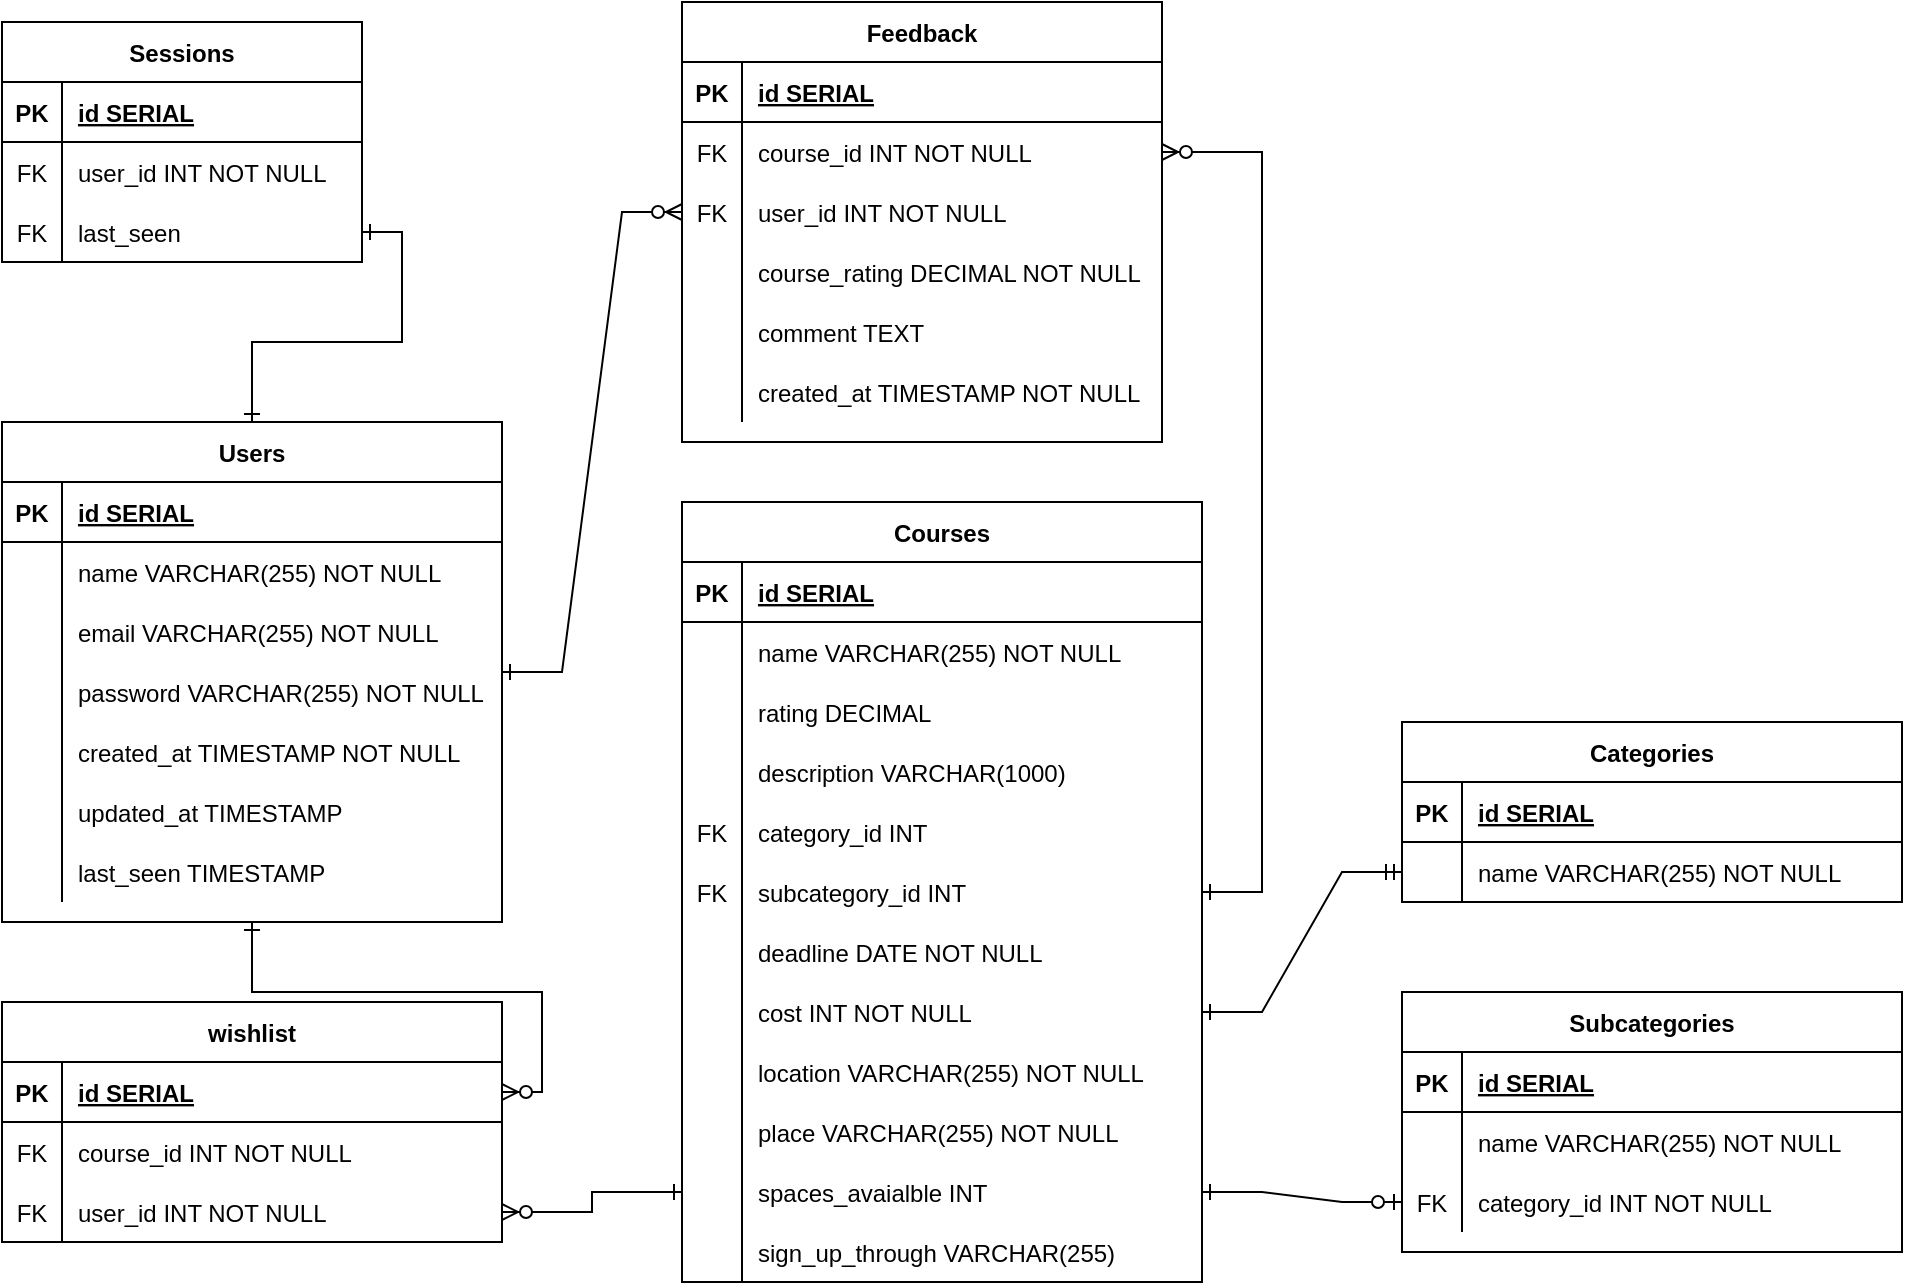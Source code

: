 <mxfile version="15.2.9" type="github">
  <diagram id="R2lEEEUBdFMjLlhIrx00" name="Bootcamp ER diagram">
    <mxGraphModel dx="782" dy="468" grid="1" gridSize="10" guides="1" tooltips="1" connect="1" arrows="1" fold="1" page="1" pageScale="1" pageWidth="1100" pageHeight="850" math="0" shadow="0" extFonts="Permanent Marker^https://fonts.googleapis.com/css?family=Permanent+Marker">
      <root>
        <mxCell id="0" />
        <mxCell id="1" parent="0" />
        <mxCell id="4tIWUgYauDunrvqYxCw6-23" value="" style="edgeStyle=orthogonalEdgeStyle;rounded=0;orthogonalLoop=1;jettySize=auto;html=1;startArrow=ERone;startFill=0;endArrow=ERone;endFill=0;" parent="1" source="zKZy8tbQpHZFbpRmuq_d-12" target="4tIWUgYauDunrvqYxCw6-2" edge="1">
          <mxGeometry relative="1" as="geometry" />
        </mxCell>
        <mxCell id="4tIWUgYauDunrvqYxCw6-24" value="" style="edgeStyle=orthogonalEdgeStyle;rounded=0;orthogonalLoop=1;jettySize=auto;html=1;startArrow=ERone;startFill=0;endArrow=ERzeroToMany;endFill=1;" parent="1" source="zKZy8tbQpHZFbpRmuq_d-12" target="zKZy8tbQpHZFbpRmuq_d-133" edge="1">
          <mxGeometry relative="1" as="geometry" />
        </mxCell>
        <mxCell id="4tIWUgYauDunrvqYxCw6-42" style="rounded=0;orthogonalLoop=1;jettySize=auto;html=1;startArrow=ERone;startFill=0;endArrow=ERzeroToMany;endFill=1;edgeStyle=entityRelationEdgeStyle;entryX=0;entryY=0.5;entryDx=0;entryDy=0;" parent="1" source="zKZy8tbQpHZFbpRmuq_d-12" target="4tIWUgYauDunrvqYxCw6-33" edge="1">
          <mxGeometry relative="1" as="geometry" />
        </mxCell>
        <mxCell id="zKZy8tbQpHZFbpRmuq_d-12" value="Users" style="shape=table;startSize=30;container=1;collapsible=1;childLayout=tableLayout;fixedRows=1;rowLines=0;fontStyle=1;align=center;resizeLast=1;" parent="1" vertex="1">
          <mxGeometry x="80" y="220" width="250" height="250" as="geometry" />
        </mxCell>
        <mxCell id="zKZy8tbQpHZFbpRmuq_d-13" value="" style="shape=partialRectangle;collapsible=0;dropTarget=0;pointerEvents=0;fillColor=none;points=[[0,0.5],[1,0.5]];portConstraint=eastwest;top=0;left=0;right=0;bottom=1;" parent="zKZy8tbQpHZFbpRmuq_d-12" vertex="1">
          <mxGeometry y="30" width="250" height="30" as="geometry" />
        </mxCell>
        <mxCell id="zKZy8tbQpHZFbpRmuq_d-14" value="PK" style="shape=partialRectangle;overflow=hidden;connectable=0;fillColor=none;top=0;left=0;bottom=0;right=0;fontStyle=1;" parent="zKZy8tbQpHZFbpRmuq_d-13" vertex="1">
          <mxGeometry width="30" height="30" as="geometry">
            <mxRectangle width="30" height="30" as="alternateBounds" />
          </mxGeometry>
        </mxCell>
        <mxCell id="zKZy8tbQpHZFbpRmuq_d-15" value="id SERIAL" style="shape=partialRectangle;overflow=hidden;connectable=0;fillColor=none;top=0;left=0;bottom=0;right=0;align=left;spacingLeft=6;fontStyle=5;" parent="zKZy8tbQpHZFbpRmuq_d-13" vertex="1">
          <mxGeometry x="30" width="220" height="30" as="geometry">
            <mxRectangle width="220" height="30" as="alternateBounds" />
          </mxGeometry>
        </mxCell>
        <mxCell id="zKZy8tbQpHZFbpRmuq_d-16" value="" style="shape=partialRectangle;collapsible=0;dropTarget=0;pointerEvents=0;fillColor=none;points=[[0,0.5],[1,0.5]];portConstraint=eastwest;top=0;left=0;right=0;bottom=0;" parent="zKZy8tbQpHZFbpRmuq_d-12" vertex="1">
          <mxGeometry y="60" width="250" height="30" as="geometry" />
        </mxCell>
        <mxCell id="zKZy8tbQpHZFbpRmuq_d-17" value="" style="shape=partialRectangle;overflow=hidden;connectable=0;fillColor=none;top=0;left=0;bottom=0;right=0;" parent="zKZy8tbQpHZFbpRmuq_d-16" vertex="1">
          <mxGeometry width="30" height="30" as="geometry">
            <mxRectangle width="30" height="30" as="alternateBounds" />
          </mxGeometry>
        </mxCell>
        <mxCell id="zKZy8tbQpHZFbpRmuq_d-18" value="name VARCHAR(255) NOT NULL" style="shape=partialRectangle;overflow=hidden;connectable=0;fillColor=none;top=0;left=0;bottom=0;right=0;align=left;spacingLeft=6;" parent="zKZy8tbQpHZFbpRmuq_d-16" vertex="1">
          <mxGeometry x="30" width="220" height="30" as="geometry">
            <mxRectangle width="220" height="30" as="alternateBounds" />
          </mxGeometry>
        </mxCell>
        <mxCell id="zKZy8tbQpHZFbpRmuq_d-19" style="shape=partialRectangle;collapsible=0;dropTarget=0;pointerEvents=0;fillColor=none;points=[[0,0.5],[1,0.5]];portConstraint=eastwest;top=0;left=0;right=0;bottom=0;" parent="zKZy8tbQpHZFbpRmuq_d-12" vertex="1">
          <mxGeometry y="90" width="250" height="30" as="geometry" />
        </mxCell>
        <mxCell id="zKZy8tbQpHZFbpRmuq_d-20" style="shape=partialRectangle;overflow=hidden;connectable=0;fillColor=none;top=0;left=0;bottom=0;right=0;" parent="zKZy8tbQpHZFbpRmuq_d-19" vertex="1">
          <mxGeometry width="30" height="30" as="geometry">
            <mxRectangle width="30" height="30" as="alternateBounds" />
          </mxGeometry>
        </mxCell>
        <mxCell id="zKZy8tbQpHZFbpRmuq_d-21" value="email VARCHAR(255) NOT NULL" style="shape=partialRectangle;overflow=hidden;connectable=0;fillColor=none;top=0;left=0;bottom=0;right=0;align=left;spacingLeft=6;" parent="zKZy8tbQpHZFbpRmuq_d-19" vertex="1">
          <mxGeometry x="30" width="220" height="30" as="geometry">
            <mxRectangle width="220" height="30" as="alternateBounds" />
          </mxGeometry>
        </mxCell>
        <mxCell id="zKZy8tbQpHZFbpRmuq_d-22" style="shape=partialRectangle;collapsible=0;dropTarget=0;pointerEvents=0;fillColor=none;points=[[0,0.5],[1,0.5]];portConstraint=eastwest;top=0;left=0;right=0;bottom=0;" parent="zKZy8tbQpHZFbpRmuq_d-12" vertex="1">
          <mxGeometry y="120" width="250" height="30" as="geometry" />
        </mxCell>
        <mxCell id="zKZy8tbQpHZFbpRmuq_d-23" style="shape=partialRectangle;overflow=hidden;connectable=0;fillColor=none;top=0;left=0;bottom=0;right=0;" parent="zKZy8tbQpHZFbpRmuq_d-22" vertex="1">
          <mxGeometry width="30" height="30" as="geometry">
            <mxRectangle width="30" height="30" as="alternateBounds" />
          </mxGeometry>
        </mxCell>
        <mxCell id="zKZy8tbQpHZFbpRmuq_d-24" value="password VARCHAR(255) NOT NULL" style="shape=partialRectangle;overflow=hidden;connectable=0;fillColor=none;top=0;left=0;bottom=0;right=0;align=left;spacingLeft=6;" parent="zKZy8tbQpHZFbpRmuq_d-22" vertex="1">
          <mxGeometry x="30" width="220" height="30" as="geometry">
            <mxRectangle width="220" height="30" as="alternateBounds" />
          </mxGeometry>
        </mxCell>
        <mxCell id="4tIWUgYauDunrvqYxCw6-20" style="shape=partialRectangle;collapsible=0;dropTarget=0;pointerEvents=0;fillColor=none;points=[[0,0.5],[1,0.5]];portConstraint=eastwest;top=0;left=0;right=0;bottom=0;" parent="zKZy8tbQpHZFbpRmuq_d-12" vertex="1">
          <mxGeometry y="150" width="250" height="30" as="geometry" />
        </mxCell>
        <mxCell id="4tIWUgYauDunrvqYxCw6-21" style="shape=partialRectangle;overflow=hidden;connectable=0;fillColor=none;top=0;left=0;bottom=0;right=0;" parent="4tIWUgYauDunrvqYxCw6-20" vertex="1">
          <mxGeometry width="30" height="30" as="geometry">
            <mxRectangle width="30" height="30" as="alternateBounds" />
          </mxGeometry>
        </mxCell>
        <mxCell id="4tIWUgYauDunrvqYxCw6-22" value="created_at TIMESTAMP NOT NULL" style="shape=partialRectangle;overflow=hidden;connectable=0;fillColor=none;top=0;left=0;bottom=0;right=0;align=left;spacingLeft=6;" parent="4tIWUgYauDunrvqYxCw6-20" vertex="1">
          <mxGeometry x="30" width="220" height="30" as="geometry">
            <mxRectangle width="220" height="30" as="alternateBounds" />
          </mxGeometry>
        </mxCell>
        <mxCell id="4tIWUgYauDunrvqYxCw6-17" style="shape=partialRectangle;collapsible=0;dropTarget=0;pointerEvents=0;fillColor=none;points=[[0,0.5],[1,0.5]];portConstraint=eastwest;top=0;left=0;right=0;bottom=0;" parent="zKZy8tbQpHZFbpRmuq_d-12" vertex="1">
          <mxGeometry y="180" width="250" height="30" as="geometry" />
        </mxCell>
        <mxCell id="4tIWUgYauDunrvqYxCw6-18" style="shape=partialRectangle;overflow=hidden;connectable=0;fillColor=none;top=0;left=0;bottom=0;right=0;" parent="4tIWUgYauDunrvqYxCw6-17" vertex="1">
          <mxGeometry width="30" height="30" as="geometry">
            <mxRectangle width="30" height="30" as="alternateBounds" />
          </mxGeometry>
        </mxCell>
        <mxCell id="4tIWUgYauDunrvqYxCw6-19" value="updated_at TIMESTAMP" style="shape=partialRectangle;overflow=hidden;connectable=0;fillColor=none;top=0;left=0;bottom=0;right=0;align=left;spacingLeft=6;" parent="4tIWUgYauDunrvqYxCw6-17" vertex="1">
          <mxGeometry x="30" width="220" height="30" as="geometry">
            <mxRectangle width="220" height="30" as="alternateBounds" />
          </mxGeometry>
        </mxCell>
        <mxCell id="yo1aFdKXAFG3bnUlSQRL-1" style="shape=partialRectangle;collapsible=0;dropTarget=0;pointerEvents=0;fillColor=none;points=[[0,0.5],[1,0.5]];portConstraint=eastwest;top=0;left=0;right=0;bottom=0;" vertex="1" parent="zKZy8tbQpHZFbpRmuq_d-12">
          <mxGeometry y="210" width="250" height="30" as="geometry" />
        </mxCell>
        <mxCell id="yo1aFdKXAFG3bnUlSQRL-2" style="shape=partialRectangle;overflow=hidden;connectable=0;fillColor=none;top=0;left=0;bottom=0;right=0;" vertex="1" parent="yo1aFdKXAFG3bnUlSQRL-1">
          <mxGeometry width="30" height="30" as="geometry">
            <mxRectangle width="30" height="30" as="alternateBounds" />
          </mxGeometry>
        </mxCell>
        <mxCell id="yo1aFdKXAFG3bnUlSQRL-3" value="last_seen TIMESTAMP" style="shape=partialRectangle;overflow=hidden;connectable=0;fillColor=none;top=0;left=0;bottom=0;right=0;align=left;spacingLeft=6;" vertex="1" parent="yo1aFdKXAFG3bnUlSQRL-1">
          <mxGeometry x="30" width="220" height="30" as="geometry">
            <mxRectangle width="220" height="30" as="alternateBounds" />
          </mxGeometry>
        </mxCell>
        <mxCell id="zKZy8tbQpHZFbpRmuq_d-100" value="Subcategories" style="shape=table;startSize=30;container=1;collapsible=1;childLayout=tableLayout;fixedRows=1;rowLines=0;fontStyle=1;align=center;resizeLast=1;" parent="1" vertex="1">
          <mxGeometry x="780" y="505" width="250" height="130" as="geometry">
            <mxRectangle x="450" y="120" width="70" height="30" as="alternateBounds" />
          </mxGeometry>
        </mxCell>
        <mxCell id="zKZy8tbQpHZFbpRmuq_d-101" value="" style="shape=partialRectangle;collapsible=0;dropTarget=0;pointerEvents=0;fillColor=none;points=[[0,0.5],[1,0.5]];portConstraint=eastwest;top=0;left=0;right=0;bottom=1;" parent="zKZy8tbQpHZFbpRmuq_d-100" vertex="1">
          <mxGeometry y="30" width="250" height="30" as="geometry" />
        </mxCell>
        <mxCell id="zKZy8tbQpHZFbpRmuq_d-102" value="PK" style="shape=partialRectangle;overflow=hidden;connectable=0;fillColor=none;top=0;left=0;bottom=0;right=0;fontStyle=1;" parent="zKZy8tbQpHZFbpRmuq_d-101" vertex="1">
          <mxGeometry width="30" height="30" as="geometry" />
        </mxCell>
        <mxCell id="zKZy8tbQpHZFbpRmuq_d-103" value="id SERIAL" style="shape=partialRectangle;overflow=hidden;connectable=0;fillColor=none;top=0;left=0;bottom=0;right=0;align=left;spacingLeft=6;fontStyle=5;" parent="zKZy8tbQpHZFbpRmuq_d-101" vertex="1">
          <mxGeometry x="30" width="220" height="30" as="geometry" />
        </mxCell>
        <mxCell id="zKZy8tbQpHZFbpRmuq_d-104" value="" style="shape=partialRectangle;collapsible=0;dropTarget=0;pointerEvents=0;fillColor=none;points=[[0,0.5],[1,0.5]];portConstraint=eastwest;top=0;left=0;right=0;bottom=0;" parent="zKZy8tbQpHZFbpRmuq_d-100" vertex="1">
          <mxGeometry y="60" width="250" height="30" as="geometry" />
        </mxCell>
        <mxCell id="zKZy8tbQpHZFbpRmuq_d-105" value="" style="shape=partialRectangle;overflow=hidden;connectable=0;fillColor=none;top=0;left=0;bottom=0;right=0;" parent="zKZy8tbQpHZFbpRmuq_d-104" vertex="1">
          <mxGeometry width="30" height="30" as="geometry" />
        </mxCell>
        <mxCell id="zKZy8tbQpHZFbpRmuq_d-106" value="name VARCHAR(255) NOT NULL" style="shape=partialRectangle;overflow=hidden;connectable=0;fillColor=none;top=0;left=0;bottom=0;right=0;align=left;spacingLeft=6;" parent="zKZy8tbQpHZFbpRmuq_d-104" vertex="1">
          <mxGeometry x="30" width="220" height="30" as="geometry" />
        </mxCell>
        <mxCell id="zKZy8tbQpHZFbpRmuq_d-107" value="" style="shape=partialRectangle;collapsible=0;dropTarget=0;pointerEvents=0;fillColor=none;points=[[0,0.5],[1,0.5]];portConstraint=eastwest;top=0;left=0;right=0;bottom=0;" parent="zKZy8tbQpHZFbpRmuq_d-100" vertex="1">
          <mxGeometry y="90" width="250" height="30" as="geometry" />
        </mxCell>
        <mxCell id="zKZy8tbQpHZFbpRmuq_d-108" value="FK" style="shape=partialRectangle;overflow=hidden;connectable=0;fillColor=none;top=0;left=0;bottom=0;right=0;" parent="zKZy8tbQpHZFbpRmuq_d-107" vertex="1">
          <mxGeometry width="30" height="30" as="geometry" />
        </mxCell>
        <mxCell id="zKZy8tbQpHZFbpRmuq_d-109" value="category_id INT NOT NULL " style="shape=partialRectangle;overflow=hidden;connectable=0;fillColor=none;top=0;left=0;bottom=0;right=0;align=left;spacingLeft=6;" parent="zKZy8tbQpHZFbpRmuq_d-107" vertex="1">
          <mxGeometry x="30" width="220" height="30" as="geometry" />
        </mxCell>
        <mxCell id="zKZy8tbQpHZFbpRmuq_d-125" value="Categories" style="shape=table;startSize=30;container=1;collapsible=1;childLayout=tableLayout;fixedRows=1;rowLines=0;fontStyle=1;align=center;resizeLast=1;" parent="1" vertex="1">
          <mxGeometry x="780" y="370" width="250" height="90" as="geometry" />
        </mxCell>
        <mxCell id="zKZy8tbQpHZFbpRmuq_d-126" value="" style="shape=partialRectangle;collapsible=0;dropTarget=0;pointerEvents=0;fillColor=none;points=[[0,0.5],[1,0.5]];portConstraint=eastwest;top=0;left=0;right=0;bottom=1;" parent="zKZy8tbQpHZFbpRmuq_d-125" vertex="1">
          <mxGeometry y="30" width="250" height="30" as="geometry" />
        </mxCell>
        <mxCell id="zKZy8tbQpHZFbpRmuq_d-127" value="PK" style="shape=partialRectangle;overflow=hidden;connectable=0;fillColor=none;top=0;left=0;bottom=0;right=0;fontStyle=1;" parent="zKZy8tbQpHZFbpRmuq_d-126" vertex="1">
          <mxGeometry width="30" height="30" as="geometry" />
        </mxCell>
        <mxCell id="zKZy8tbQpHZFbpRmuq_d-128" value="id SERIAL" style="shape=partialRectangle;overflow=hidden;connectable=0;fillColor=none;top=0;left=0;bottom=0;right=0;align=left;spacingLeft=6;fontStyle=5;" parent="zKZy8tbQpHZFbpRmuq_d-126" vertex="1">
          <mxGeometry x="30" width="220" height="30" as="geometry" />
        </mxCell>
        <mxCell id="zKZy8tbQpHZFbpRmuq_d-129" value="" style="shape=partialRectangle;collapsible=0;dropTarget=0;pointerEvents=0;fillColor=none;points=[[0,0.5],[1,0.5]];portConstraint=eastwest;top=0;left=0;right=0;bottom=0;" parent="zKZy8tbQpHZFbpRmuq_d-125" vertex="1">
          <mxGeometry y="60" width="250" height="30" as="geometry" />
        </mxCell>
        <mxCell id="zKZy8tbQpHZFbpRmuq_d-130" value="" style="shape=partialRectangle;overflow=hidden;connectable=0;fillColor=none;top=0;left=0;bottom=0;right=0;" parent="zKZy8tbQpHZFbpRmuq_d-129" vertex="1">
          <mxGeometry width="30" height="30" as="geometry" />
        </mxCell>
        <mxCell id="zKZy8tbQpHZFbpRmuq_d-131" value="name VARCHAR(255) NOT NULL" style="shape=partialRectangle;overflow=hidden;connectable=0;fillColor=none;top=0;left=0;bottom=0;right=0;align=left;spacingLeft=6;" parent="zKZy8tbQpHZFbpRmuq_d-129" vertex="1">
          <mxGeometry x="30" width="220" height="30" as="geometry" />
        </mxCell>
        <mxCell id="zKZy8tbQpHZFbpRmuq_d-132" value="wishlist" style="shape=table;startSize=30;container=1;collapsible=1;childLayout=tableLayout;fixedRows=1;rowLines=0;fontStyle=1;align=center;resizeLast=1;" parent="1" vertex="1">
          <mxGeometry x="80" y="510" width="250" height="120" as="geometry" />
        </mxCell>
        <mxCell id="zKZy8tbQpHZFbpRmuq_d-133" value="" style="shape=partialRectangle;collapsible=0;dropTarget=0;pointerEvents=0;fillColor=none;points=[[0,0.5],[1,0.5]];portConstraint=eastwest;top=0;left=0;right=0;bottom=1;" parent="zKZy8tbQpHZFbpRmuq_d-132" vertex="1">
          <mxGeometry y="30" width="250" height="30" as="geometry" />
        </mxCell>
        <mxCell id="zKZy8tbQpHZFbpRmuq_d-134" value="PK" style="shape=partialRectangle;overflow=hidden;connectable=0;fillColor=none;top=0;left=0;bottom=0;right=0;fontStyle=1;" parent="zKZy8tbQpHZFbpRmuq_d-133" vertex="1">
          <mxGeometry width="30" height="30" as="geometry" />
        </mxCell>
        <mxCell id="zKZy8tbQpHZFbpRmuq_d-135" value="id SERIAL" style="shape=partialRectangle;overflow=hidden;connectable=0;fillColor=none;top=0;left=0;bottom=0;right=0;align=left;spacingLeft=6;fontStyle=5;" parent="zKZy8tbQpHZFbpRmuq_d-133" vertex="1">
          <mxGeometry x="30" width="220" height="30" as="geometry" />
        </mxCell>
        <mxCell id="zKZy8tbQpHZFbpRmuq_d-136" value="" style="shape=partialRectangle;collapsible=0;dropTarget=0;pointerEvents=0;fillColor=none;points=[[0,0.5],[1,0.5]];portConstraint=eastwest;top=0;left=0;right=0;bottom=0;" parent="zKZy8tbQpHZFbpRmuq_d-132" vertex="1">
          <mxGeometry y="60" width="250" height="30" as="geometry" />
        </mxCell>
        <mxCell id="zKZy8tbQpHZFbpRmuq_d-137" value="FK" style="shape=partialRectangle;overflow=hidden;connectable=0;fillColor=none;top=0;left=0;bottom=0;right=0;" parent="zKZy8tbQpHZFbpRmuq_d-136" vertex="1">
          <mxGeometry width="30" height="30" as="geometry" />
        </mxCell>
        <mxCell id="zKZy8tbQpHZFbpRmuq_d-138" value="course_id INT NOT NULL" style="shape=partialRectangle;overflow=hidden;connectable=0;fillColor=none;top=0;left=0;bottom=0;right=0;align=left;spacingLeft=6;" parent="zKZy8tbQpHZFbpRmuq_d-136" vertex="1">
          <mxGeometry x="30" width="220" height="30" as="geometry" />
        </mxCell>
        <mxCell id="zKZy8tbQpHZFbpRmuq_d-139" style="shape=partialRectangle;collapsible=0;dropTarget=0;pointerEvents=0;fillColor=none;points=[[0,0.5],[1,0.5]];portConstraint=eastwest;top=0;left=0;right=0;bottom=0;" parent="zKZy8tbQpHZFbpRmuq_d-132" vertex="1">
          <mxGeometry y="90" width="250" height="30" as="geometry" />
        </mxCell>
        <mxCell id="zKZy8tbQpHZFbpRmuq_d-140" value="FK" style="shape=partialRectangle;overflow=hidden;connectable=0;fillColor=none;top=0;left=0;bottom=0;right=0;" parent="zKZy8tbQpHZFbpRmuq_d-139" vertex="1">
          <mxGeometry width="30" height="30" as="geometry" />
        </mxCell>
        <mxCell id="zKZy8tbQpHZFbpRmuq_d-141" value="user_id INT NOT NULL" style="shape=partialRectangle;overflow=hidden;connectable=0;fillColor=none;top=0;left=0;bottom=0;right=0;align=left;spacingLeft=6;" parent="zKZy8tbQpHZFbpRmuq_d-139" vertex="1">
          <mxGeometry x="30" width="220" height="30" as="geometry" />
        </mxCell>
        <mxCell id="zKZy8tbQpHZFbpRmuq_d-146" style="edgeStyle=orthogonalEdgeStyle;rounded=0;orthogonalLoop=1;jettySize=auto;html=1;entryX=0.46;entryY=0.967;entryDx=0;entryDy=0;entryPerimeter=0;startArrow=ERone;startFill=0;endArrow=ERoneToMany;endFill=0;" parent="1" source="zKZy8tbQpHZFbpRmuq_d-147" edge="1">
          <mxGeometry relative="1" as="geometry" />
        </mxCell>
        <mxCell id="zKZy8tbQpHZFbpRmuq_d-147" value="Courses" style="shape=table;startSize=30;container=1;collapsible=1;childLayout=tableLayout;fixedRows=1;rowLines=0;fontStyle=1;align=center;resizeLast=1;" parent="1" vertex="1">
          <mxGeometry x="420" y="260" width="260" height="390" as="geometry" />
        </mxCell>
        <mxCell id="zKZy8tbQpHZFbpRmuq_d-148" value="" style="shape=partialRectangle;collapsible=0;dropTarget=0;pointerEvents=0;fillColor=none;top=0;left=0;bottom=1;right=0;points=[[0,0.5],[1,0.5]];portConstraint=eastwest;" parent="zKZy8tbQpHZFbpRmuq_d-147" vertex="1">
          <mxGeometry y="30" width="260" height="30" as="geometry" />
        </mxCell>
        <mxCell id="zKZy8tbQpHZFbpRmuq_d-149" value="PK" style="shape=partialRectangle;connectable=0;fillColor=none;top=0;left=0;bottom=0;right=0;fontStyle=1;overflow=hidden;" parent="zKZy8tbQpHZFbpRmuq_d-148" vertex="1">
          <mxGeometry width="30" height="30" as="geometry">
            <mxRectangle width="30" height="30" as="alternateBounds" />
          </mxGeometry>
        </mxCell>
        <mxCell id="zKZy8tbQpHZFbpRmuq_d-150" value="id SERIAL" style="shape=partialRectangle;connectable=0;fillColor=none;top=0;left=0;bottom=0;right=0;align=left;spacingLeft=6;fontStyle=5;overflow=hidden;" parent="zKZy8tbQpHZFbpRmuq_d-148" vertex="1">
          <mxGeometry x="30" width="230" height="30" as="geometry">
            <mxRectangle width="230" height="30" as="alternateBounds" />
          </mxGeometry>
        </mxCell>
        <mxCell id="zKZy8tbQpHZFbpRmuq_d-151" value="" style="shape=partialRectangle;collapsible=0;dropTarget=0;pointerEvents=0;fillColor=none;top=0;left=0;bottom=0;right=0;points=[[0,0.5],[1,0.5]];portConstraint=eastwest;" parent="zKZy8tbQpHZFbpRmuq_d-147" vertex="1">
          <mxGeometry y="60" width="260" height="30" as="geometry" />
        </mxCell>
        <mxCell id="zKZy8tbQpHZFbpRmuq_d-152" value="" style="shape=partialRectangle;connectable=0;fillColor=none;top=0;left=0;bottom=0;right=0;editable=1;overflow=hidden;" parent="zKZy8tbQpHZFbpRmuq_d-151" vertex="1">
          <mxGeometry width="30" height="30" as="geometry">
            <mxRectangle width="30" height="30" as="alternateBounds" />
          </mxGeometry>
        </mxCell>
        <mxCell id="zKZy8tbQpHZFbpRmuq_d-153" value="name VARCHAR(255) NOT NULL" style="shape=partialRectangle;connectable=0;fillColor=none;top=0;left=0;bottom=0;right=0;align=left;spacingLeft=6;overflow=hidden;" parent="zKZy8tbQpHZFbpRmuq_d-151" vertex="1">
          <mxGeometry x="30" width="230" height="30" as="geometry">
            <mxRectangle width="230" height="30" as="alternateBounds" />
          </mxGeometry>
        </mxCell>
        <mxCell id="zKZy8tbQpHZFbpRmuq_d-154" value="" style="shape=partialRectangle;collapsible=0;dropTarget=0;pointerEvents=0;fillColor=none;top=0;left=0;bottom=0;right=0;points=[[0,0.5],[1,0.5]];portConstraint=eastwest;" parent="zKZy8tbQpHZFbpRmuq_d-147" vertex="1">
          <mxGeometry y="90" width="260" height="30" as="geometry" />
        </mxCell>
        <mxCell id="zKZy8tbQpHZFbpRmuq_d-155" value="" style="shape=partialRectangle;connectable=0;fillColor=none;top=0;left=0;bottom=0;right=0;editable=1;overflow=hidden;" parent="zKZy8tbQpHZFbpRmuq_d-154" vertex="1">
          <mxGeometry width="30" height="30" as="geometry">
            <mxRectangle width="30" height="30" as="alternateBounds" />
          </mxGeometry>
        </mxCell>
        <mxCell id="zKZy8tbQpHZFbpRmuq_d-156" value="rating DECIMAL " style="shape=partialRectangle;connectable=0;fillColor=none;top=0;left=0;bottom=0;right=0;align=left;spacingLeft=6;overflow=hidden;" parent="zKZy8tbQpHZFbpRmuq_d-154" vertex="1">
          <mxGeometry x="30" width="230" height="30" as="geometry">
            <mxRectangle width="230" height="30" as="alternateBounds" />
          </mxGeometry>
        </mxCell>
        <mxCell id="zKZy8tbQpHZFbpRmuq_d-157" value="" style="shape=partialRectangle;collapsible=0;dropTarget=0;pointerEvents=0;fillColor=none;top=0;left=0;bottom=0;right=0;points=[[0,0.5],[1,0.5]];portConstraint=eastwest;" parent="zKZy8tbQpHZFbpRmuq_d-147" vertex="1">
          <mxGeometry y="120" width="260" height="30" as="geometry" />
        </mxCell>
        <mxCell id="zKZy8tbQpHZFbpRmuq_d-158" value="" style="shape=partialRectangle;connectable=0;fillColor=none;top=0;left=0;bottom=0;right=0;editable=1;overflow=hidden;" parent="zKZy8tbQpHZFbpRmuq_d-157" vertex="1">
          <mxGeometry width="30" height="30" as="geometry">
            <mxRectangle width="30" height="30" as="alternateBounds" />
          </mxGeometry>
        </mxCell>
        <mxCell id="zKZy8tbQpHZFbpRmuq_d-159" value="description VARCHAR(1000)" style="shape=partialRectangle;connectable=0;fillColor=none;top=0;left=0;bottom=0;right=0;align=left;spacingLeft=6;overflow=hidden;" parent="zKZy8tbQpHZFbpRmuq_d-157" vertex="1">
          <mxGeometry x="30" width="230" height="30" as="geometry">
            <mxRectangle width="230" height="30" as="alternateBounds" />
          </mxGeometry>
        </mxCell>
        <mxCell id="zKZy8tbQpHZFbpRmuq_d-160" style="shape=partialRectangle;collapsible=0;dropTarget=0;pointerEvents=0;fillColor=none;top=0;left=0;bottom=0;right=0;points=[[0,0.5],[1,0.5]];portConstraint=eastwest;" parent="zKZy8tbQpHZFbpRmuq_d-147" vertex="1">
          <mxGeometry y="150" width="260" height="30" as="geometry" />
        </mxCell>
        <mxCell id="zKZy8tbQpHZFbpRmuq_d-161" value="FK" style="shape=partialRectangle;connectable=0;fillColor=none;top=0;left=0;bottom=0;right=0;editable=1;overflow=hidden;" parent="zKZy8tbQpHZFbpRmuq_d-160" vertex="1">
          <mxGeometry width="30" height="30" as="geometry">
            <mxRectangle width="30" height="30" as="alternateBounds" />
          </mxGeometry>
        </mxCell>
        <mxCell id="zKZy8tbQpHZFbpRmuq_d-162" value="category_id INT" style="shape=partialRectangle;connectable=0;fillColor=none;top=0;left=0;bottom=0;right=0;align=left;spacingLeft=6;overflow=hidden;" parent="zKZy8tbQpHZFbpRmuq_d-160" vertex="1">
          <mxGeometry x="30" width="230" height="30" as="geometry">
            <mxRectangle width="230" height="30" as="alternateBounds" />
          </mxGeometry>
        </mxCell>
        <mxCell id="zKZy8tbQpHZFbpRmuq_d-163" style="shape=partialRectangle;collapsible=0;dropTarget=0;pointerEvents=0;fillColor=none;top=0;left=0;bottom=0;right=0;points=[[0,0.5],[1,0.5]];portConstraint=eastwest;" parent="zKZy8tbQpHZFbpRmuq_d-147" vertex="1">
          <mxGeometry y="180" width="260" height="30" as="geometry" />
        </mxCell>
        <mxCell id="zKZy8tbQpHZFbpRmuq_d-164" value="FK" style="shape=partialRectangle;connectable=0;fillColor=none;top=0;left=0;bottom=0;right=0;editable=1;overflow=hidden;" parent="zKZy8tbQpHZFbpRmuq_d-163" vertex="1">
          <mxGeometry width="30" height="30" as="geometry">
            <mxRectangle width="30" height="30" as="alternateBounds" />
          </mxGeometry>
        </mxCell>
        <mxCell id="zKZy8tbQpHZFbpRmuq_d-165" value="subcategory_id INT" style="shape=partialRectangle;connectable=0;fillColor=none;top=0;left=0;bottom=0;right=0;align=left;spacingLeft=6;overflow=hidden;" parent="zKZy8tbQpHZFbpRmuq_d-163" vertex="1">
          <mxGeometry x="30" width="230" height="30" as="geometry">
            <mxRectangle width="230" height="30" as="alternateBounds" />
          </mxGeometry>
        </mxCell>
        <mxCell id="zKZy8tbQpHZFbpRmuq_d-166" style="shape=partialRectangle;collapsible=0;dropTarget=0;pointerEvents=0;fillColor=none;top=0;left=0;bottom=0;right=0;points=[[0,0.5],[1,0.5]];portConstraint=eastwest;" parent="zKZy8tbQpHZFbpRmuq_d-147" vertex="1">
          <mxGeometry y="210" width="260" height="30" as="geometry" />
        </mxCell>
        <mxCell id="zKZy8tbQpHZFbpRmuq_d-167" style="shape=partialRectangle;connectable=0;fillColor=none;top=0;left=0;bottom=0;right=0;editable=1;overflow=hidden;" parent="zKZy8tbQpHZFbpRmuq_d-166" vertex="1">
          <mxGeometry width="30" height="30" as="geometry">
            <mxRectangle width="30" height="30" as="alternateBounds" />
          </mxGeometry>
        </mxCell>
        <mxCell id="zKZy8tbQpHZFbpRmuq_d-168" value="deadline DATE NOT NULL" style="shape=partialRectangle;connectable=0;fillColor=none;top=0;left=0;bottom=0;right=0;align=left;spacingLeft=6;overflow=hidden;" parent="zKZy8tbQpHZFbpRmuq_d-166" vertex="1">
          <mxGeometry x="30" width="230" height="30" as="geometry">
            <mxRectangle width="230" height="30" as="alternateBounds" />
          </mxGeometry>
        </mxCell>
        <mxCell id="zKZy8tbQpHZFbpRmuq_d-169" style="shape=partialRectangle;collapsible=0;dropTarget=0;pointerEvents=0;fillColor=none;top=0;left=0;bottom=0;right=0;points=[[0,0.5],[1,0.5]];portConstraint=eastwest;" parent="zKZy8tbQpHZFbpRmuq_d-147" vertex="1">
          <mxGeometry y="240" width="260" height="30" as="geometry" />
        </mxCell>
        <mxCell id="zKZy8tbQpHZFbpRmuq_d-170" style="shape=partialRectangle;connectable=0;fillColor=none;top=0;left=0;bottom=0;right=0;editable=1;overflow=hidden;" parent="zKZy8tbQpHZFbpRmuq_d-169" vertex="1">
          <mxGeometry width="30" height="30" as="geometry">
            <mxRectangle width="30" height="30" as="alternateBounds" />
          </mxGeometry>
        </mxCell>
        <mxCell id="zKZy8tbQpHZFbpRmuq_d-171" value="cost INT NOT NULL" style="shape=partialRectangle;connectable=0;fillColor=none;top=0;left=0;bottom=0;right=0;align=left;spacingLeft=6;overflow=hidden;" parent="zKZy8tbQpHZFbpRmuq_d-169" vertex="1">
          <mxGeometry x="30" width="230" height="30" as="geometry">
            <mxRectangle width="230" height="30" as="alternateBounds" />
          </mxGeometry>
        </mxCell>
        <mxCell id="zKZy8tbQpHZFbpRmuq_d-172" style="shape=partialRectangle;collapsible=0;dropTarget=0;pointerEvents=0;fillColor=none;top=0;left=0;bottom=0;right=0;points=[[0,0.5],[1,0.5]];portConstraint=eastwest;" parent="zKZy8tbQpHZFbpRmuq_d-147" vertex="1">
          <mxGeometry y="270" width="260" height="30" as="geometry" />
        </mxCell>
        <mxCell id="zKZy8tbQpHZFbpRmuq_d-173" style="shape=partialRectangle;connectable=0;fillColor=none;top=0;left=0;bottom=0;right=0;editable=1;overflow=hidden;" parent="zKZy8tbQpHZFbpRmuq_d-172" vertex="1">
          <mxGeometry width="30" height="30" as="geometry">
            <mxRectangle width="30" height="30" as="alternateBounds" />
          </mxGeometry>
        </mxCell>
        <mxCell id="zKZy8tbQpHZFbpRmuq_d-174" value="location VARCHAR(255) NOT NULL" style="shape=partialRectangle;connectable=0;fillColor=none;top=0;left=0;bottom=0;right=0;align=left;spacingLeft=6;overflow=hidden;" parent="zKZy8tbQpHZFbpRmuq_d-172" vertex="1">
          <mxGeometry x="30" width="230" height="30" as="geometry">
            <mxRectangle width="230" height="30" as="alternateBounds" />
          </mxGeometry>
        </mxCell>
        <mxCell id="zKZy8tbQpHZFbpRmuq_d-175" style="shape=partialRectangle;collapsible=0;dropTarget=0;pointerEvents=0;fillColor=none;top=0;left=0;bottom=0;right=0;points=[[0,0.5],[1,0.5]];portConstraint=eastwest;" parent="zKZy8tbQpHZFbpRmuq_d-147" vertex="1">
          <mxGeometry y="300" width="260" height="30" as="geometry" />
        </mxCell>
        <mxCell id="zKZy8tbQpHZFbpRmuq_d-176" style="shape=partialRectangle;connectable=0;fillColor=none;top=0;left=0;bottom=0;right=0;editable=1;overflow=hidden;" parent="zKZy8tbQpHZFbpRmuq_d-175" vertex="1">
          <mxGeometry width="30" height="30" as="geometry">
            <mxRectangle width="30" height="30" as="alternateBounds" />
          </mxGeometry>
        </mxCell>
        <mxCell id="zKZy8tbQpHZFbpRmuq_d-177" value="place VARCHAR(255) NOT NULL" style="shape=partialRectangle;connectable=0;fillColor=none;top=0;left=0;bottom=0;right=0;align=left;spacingLeft=6;overflow=hidden;" parent="zKZy8tbQpHZFbpRmuq_d-175" vertex="1">
          <mxGeometry x="30" width="230" height="30" as="geometry">
            <mxRectangle width="230" height="30" as="alternateBounds" />
          </mxGeometry>
        </mxCell>
        <mxCell id="MxkzJChLvFXAINednHL0-39" style="shape=partialRectangle;collapsible=0;dropTarget=0;pointerEvents=0;fillColor=none;top=0;left=0;bottom=0;right=0;points=[[0,0.5],[1,0.5]];portConstraint=eastwest;" parent="zKZy8tbQpHZFbpRmuq_d-147" vertex="1">
          <mxGeometry y="330" width="260" height="30" as="geometry" />
        </mxCell>
        <mxCell id="MxkzJChLvFXAINednHL0-40" style="shape=partialRectangle;connectable=0;fillColor=none;top=0;left=0;bottom=0;right=0;editable=1;overflow=hidden;" parent="MxkzJChLvFXAINednHL0-39" vertex="1">
          <mxGeometry width="30" height="30" as="geometry">
            <mxRectangle width="30" height="30" as="alternateBounds" />
          </mxGeometry>
        </mxCell>
        <mxCell id="MxkzJChLvFXAINednHL0-41" value="spaces_avaialble INT" style="shape=partialRectangle;connectable=0;fillColor=none;top=0;left=0;bottom=0;right=0;align=left;spacingLeft=6;overflow=hidden;" parent="MxkzJChLvFXAINednHL0-39" vertex="1">
          <mxGeometry x="30" width="230" height="30" as="geometry">
            <mxRectangle width="230" height="30" as="alternateBounds" />
          </mxGeometry>
        </mxCell>
        <mxCell id="MxkzJChLvFXAINednHL0-42" style="shape=partialRectangle;collapsible=0;dropTarget=0;pointerEvents=0;fillColor=none;top=0;left=0;bottom=0;right=0;points=[[0,0.5],[1,0.5]];portConstraint=eastwest;" parent="zKZy8tbQpHZFbpRmuq_d-147" vertex="1">
          <mxGeometry y="360" width="260" height="30" as="geometry" />
        </mxCell>
        <mxCell id="MxkzJChLvFXAINednHL0-43" style="shape=partialRectangle;connectable=0;fillColor=none;top=0;left=0;bottom=0;right=0;editable=1;overflow=hidden;" parent="MxkzJChLvFXAINednHL0-42" vertex="1">
          <mxGeometry width="30" height="30" as="geometry">
            <mxRectangle width="30" height="30" as="alternateBounds" />
          </mxGeometry>
        </mxCell>
        <mxCell id="MxkzJChLvFXAINednHL0-44" value="sign_up_through VARCHAR(255)" style="shape=partialRectangle;connectable=0;fillColor=none;top=0;left=0;bottom=0;right=0;align=left;spacingLeft=6;overflow=hidden;" parent="MxkzJChLvFXAINednHL0-42" vertex="1">
          <mxGeometry x="30" width="230" height="30" as="geometry">
            <mxRectangle width="230" height="30" as="alternateBounds" />
          </mxGeometry>
        </mxCell>
        <mxCell id="MxkzJChLvFXAINednHL0-1" value="Sessions" style="shape=table;startSize=30;container=1;collapsible=1;childLayout=tableLayout;fixedRows=1;rowLines=0;fontStyle=1;align=center;resizeLast=1;" parent="1" vertex="1">
          <mxGeometry x="80" y="20" width="180" height="120" as="geometry" />
        </mxCell>
        <mxCell id="MxkzJChLvFXAINednHL0-2" value="" style="shape=partialRectangle;collapsible=0;dropTarget=0;pointerEvents=0;fillColor=none;top=0;left=0;bottom=1;right=0;points=[[0,0.5],[1,0.5]];portConstraint=eastwest;" parent="MxkzJChLvFXAINednHL0-1" vertex="1">
          <mxGeometry y="30" width="180" height="30" as="geometry" />
        </mxCell>
        <mxCell id="MxkzJChLvFXAINednHL0-3" value="PK" style="shape=partialRectangle;connectable=0;fillColor=none;top=0;left=0;bottom=0;right=0;fontStyle=1;overflow=hidden;" parent="MxkzJChLvFXAINednHL0-2" vertex="1">
          <mxGeometry width="30" height="30" as="geometry" />
        </mxCell>
        <mxCell id="MxkzJChLvFXAINednHL0-4" value="id SERIAL" style="shape=partialRectangle;connectable=0;fillColor=none;top=0;left=0;bottom=0;right=0;align=left;spacingLeft=6;fontStyle=5;overflow=hidden;" parent="MxkzJChLvFXAINednHL0-2" vertex="1">
          <mxGeometry x="30" width="150" height="30" as="geometry" />
        </mxCell>
        <mxCell id="MxkzJChLvFXAINednHL0-5" value="" style="shape=partialRectangle;collapsible=0;dropTarget=0;pointerEvents=0;fillColor=none;top=0;left=0;bottom=0;right=0;points=[[0,0.5],[1,0.5]];portConstraint=eastwest;" parent="MxkzJChLvFXAINednHL0-1" vertex="1">
          <mxGeometry y="60" width="180" height="30" as="geometry" />
        </mxCell>
        <mxCell id="MxkzJChLvFXAINednHL0-6" value="FK" style="shape=partialRectangle;connectable=0;fillColor=none;top=0;left=0;bottom=0;right=0;editable=1;overflow=hidden;" parent="MxkzJChLvFXAINednHL0-5" vertex="1">
          <mxGeometry width="30" height="30" as="geometry" />
        </mxCell>
        <mxCell id="MxkzJChLvFXAINednHL0-7" value="user_id INT NOT NULL" style="shape=partialRectangle;connectable=0;fillColor=none;top=0;left=0;bottom=0;right=0;align=left;spacingLeft=6;overflow=hidden;" parent="MxkzJChLvFXAINednHL0-5" vertex="1">
          <mxGeometry x="30" width="150" height="30" as="geometry" />
        </mxCell>
        <mxCell id="4tIWUgYauDunrvqYxCw6-2" style="shape=partialRectangle;collapsible=0;dropTarget=0;pointerEvents=0;fillColor=none;top=0;left=0;bottom=0;right=0;points=[[0,0.5],[1,0.5]];portConstraint=eastwest;" parent="MxkzJChLvFXAINednHL0-1" vertex="1">
          <mxGeometry y="90" width="180" height="30" as="geometry" />
        </mxCell>
        <mxCell id="4tIWUgYauDunrvqYxCw6-3" value="FK" style="shape=partialRectangle;connectable=0;fillColor=none;top=0;left=0;bottom=0;right=0;editable=1;overflow=hidden;" parent="4tIWUgYauDunrvqYxCw6-2" vertex="1">
          <mxGeometry width="30" height="30" as="geometry" />
        </mxCell>
        <mxCell id="4tIWUgYauDunrvqYxCw6-4" value="last_seen " style="shape=partialRectangle;connectable=0;fillColor=none;top=0;left=0;bottom=0;right=0;align=left;spacingLeft=6;overflow=hidden;" parent="4tIWUgYauDunrvqYxCw6-2" vertex="1">
          <mxGeometry x="30" width="150" height="30" as="geometry" />
        </mxCell>
        <mxCell id="4tIWUgYauDunrvqYxCw6-25" value="" style="edgeStyle=orthogonalEdgeStyle;rounded=0;orthogonalLoop=1;jettySize=auto;html=1;startArrow=ERone;startFill=0;endArrow=ERzeroToMany;endFill=1;" parent="1" source="MxkzJChLvFXAINednHL0-39" target="zKZy8tbQpHZFbpRmuq_d-139" edge="1">
          <mxGeometry relative="1" as="geometry" />
        </mxCell>
        <mxCell id="4tIWUgYauDunrvqYxCw6-26" value="Feedback" style="shape=table;startSize=30;container=1;collapsible=1;childLayout=tableLayout;fixedRows=1;rowLines=0;fontStyle=1;align=center;resizeLast=1;" parent="1" vertex="1">
          <mxGeometry x="420" y="10" width="240" height="220" as="geometry" />
        </mxCell>
        <mxCell id="4tIWUgYauDunrvqYxCw6-27" value="" style="shape=partialRectangle;collapsible=0;dropTarget=0;pointerEvents=0;fillColor=none;top=0;left=0;bottom=1;right=0;points=[[0,0.5],[1,0.5]];portConstraint=eastwest;" parent="4tIWUgYauDunrvqYxCw6-26" vertex="1">
          <mxGeometry y="30" width="240" height="30" as="geometry" />
        </mxCell>
        <mxCell id="4tIWUgYauDunrvqYxCw6-28" value="PK" style="shape=partialRectangle;connectable=0;fillColor=none;top=0;left=0;bottom=0;right=0;fontStyle=1;overflow=hidden;" parent="4tIWUgYauDunrvqYxCw6-27" vertex="1">
          <mxGeometry width="30" height="30" as="geometry">
            <mxRectangle width="30" height="30" as="alternateBounds" />
          </mxGeometry>
        </mxCell>
        <mxCell id="4tIWUgYauDunrvqYxCw6-29" value="id SERIAL" style="shape=partialRectangle;connectable=0;fillColor=none;top=0;left=0;bottom=0;right=0;align=left;spacingLeft=6;fontStyle=5;overflow=hidden;" parent="4tIWUgYauDunrvqYxCw6-27" vertex="1">
          <mxGeometry x="30" width="210" height="30" as="geometry">
            <mxRectangle width="210" height="30" as="alternateBounds" />
          </mxGeometry>
        </mxCell>
        <mxCell id="4tIWUgYauDunrvqYxCw6-30" value="" style="shape=partialRectangle;collapsible=0;dropTarget=0;pointerEvents=0;fillColor=none;top=0;left=0;bottom=0;right=0;points=[[0,0.5],[1,0.5]];portConstraint=eastwest;" parent="4tIWUgYauDunrvqYxCw6-26" vertex="1">
          <mxGeometry y="60" width="240" height="30" as="geometry" />
        </mxCell>
        <mxCell id="4tIWUgYauDunrvqYxCw6-31" value="FK" style="shape=partialRectangle;connectable=0;fillColor=none;top=0;left=0;bottom=0;right=0;editable=1;overflow=hidden;" parent="4tIWUgYauDunrvqYxCw6-30" vertex="1">
          <mxGeometry width="30" height="30" as="geometry">
            <mxRectangle width="30" height="30" as="alternateBounds" />
          </mxGeometry>
        </mxCell>
        <mxCell id="4tIWUgYauDunrvqYxCw6-32" value="course_id INT NOT NULL" style="shape=partialRectangle;connectable=0;fillColor=none;top=0;left=0;bottom=0;right=0;align=left;spacingLeft=6;overflow=hidden;" parent="4tIWUgYauDunrvqYxCw6-30" vertex="1">
          <mxGeometry x="30" width="210" height="30" as="geometry">
            <mxRectangle width="210" height="30" as="alternateBounds" />
          </mxGeometry>
        </mxCell>
        <mxCell id="4tIWUgYauDunrvqYxCw6-33" value="" style="shape=partialRectangle;collapsible=0;dropTarget=0;pointerEvents=0;fillColor=none;top=0;left=0;bottom=0;right=0;points=[[0,0.5],[1,0.5]];portConstraint=eastwest;" parent="4tIWUgYauDunrvqYxCw6-26" vertex="1">
          <mxGeometry y="90" width="240" height="30" as="geometry" />
        </mxCell>
        <mxCell id="4tIWUgYauDunrvqYxCw6-34" value="FK" style="shape=partialRectangle;connectable=0;fillColor=none;top=0;left=0;bottom=0;right=0;editable=1;overflow=hidden;" parent="4tIWUgYauDunrvqYxCw6-33" vertex="1">
          <mxGeometry width="30" height="30" as="geometry">
            <mxRectangle width="30" height="30" as="alternateBounds" />
          </mxGeometry>
        </mxCell>
        <mxCell id="4tIWUgYauDunrvqYxCw6-35" value="user_id INT NOT NULL" style="shape=partialRectangle;connectable=0;fillColor=none;top=0;left=0;bottom=0;right=0;align=left;spacingLeft=6;overflow=hidden;" parent="4tIWUgYauDunrvqYxCw6-33" vertex="1">
          <mxGeometry x="30" width="210" height="30" as="geometry">
            <mxRectangle width="210" height="30" as="alternateBounds" />
          </mxGeometry>
        </mxCell>
        <mxCell id="4tIWUgYauDunrvqYxCw6-36" value="" style="shape=partialRectangle;collapsible=0;dropTarget=0;pointerEvents=0;fillColor=none;top=0;left=0;bottom=0;right=0;points=[[0,0.5],[1,0.5]];portConstraint=eastwest;" parent="4tIWUgYauDunrvqYxCw6-26" vertex="1">
          <mxGeometry y="120" width="240" height="30" as="geometry" />
        </mxCell>
        <mxCell id="4tIWUgYauDunrvqYxCw6-37" value="" style="shape=partialRectangle;connectable=0;fillColor=none;top=0;left=0;bottom=0;right=0;editable=1;overflow=hidden;" parent="4tIWUgYauDunrvqYxCw6-36" vertex="1">
          <mxGeometry width="30" height="30" as="geometry">
            <mxRectangle width="30" height="30" as="alternateBounds" />
          </mxGeometry>
        </mxCell>
        <mxCell id="4tIWUgYauDunrvqYxCw6-38" value="course_rating DECIMAL NOT NULL" style="shape=partialRectangle;connectable=0;fillColor=none;top=0;left=0;bottom=0;right=0;align=left;spacingLeft=6;overflow=hidden;" parent="4tIWUgYauDunrvqYxCw6-36" vertex="1">
          <mxGeometry x="30" width="210" height="30" as="geometry">
            <mxRectangle width="210" height="30" as="alternateBounds" />
          </mxGeometry>
        </mxCell>
        <mxCell id="4tIWUgYauDunrvqYxCw6-39" style="shape=partialRectangle;collapsible=0;dropTarget=0;pointerEvents=0;fillColor=none;top=0;left=0;bottom=0;right=0;points=[[0,0.5],[1,0.5]];portConstraint=eastwest;" parent="4tIWUgYauDunrvqYxCw6-26" vertex="1">
          <mxGeometry y="150" width="240" height="30" as="geometry" />
        </mxCell>
        <mxCell id="4tIWUgYauDunrvqYxCw6-40" style="shape=partialRectangle;connectable=0;fillColor=none;top=0;left=0;bottom=0;right=0;editable=1;overflow=hidden;" parent="4tIWUgYauDunrvqYxCw6-39" vertex="1">
          <mxGeometry width="30" height="30" as="geometry">
            <mxRectangle width="30" height="30" as="alternateBounds" />
          </mxGeometry>
        </mxCell>
        <mxCell id="4tIWUgYauDunrvqYxCw6-41" value="comment TEXT " style="shape=partialRectangle;connectable=0;fillColor=none;top=0;left=0;bottom=0;right=0;align=left;spacingLeft=6;overflow=hidden;" parent="4tIWUgYauDunrvqYxCw6-39" vertex="1">
          <mxGeometry x="30" width="210" height="30" as="geometry">
            <mxRectangle width="210" height="30" as="alternateBounds" />
          </mxGeometry>
        </mxCell>
        <mxCell id="yo1aFdKXAFG3bnUlSQRL-4" style="shape=partialRectangle;collapsible=0;dropTarget=0;pointerEvents=0;fillColor=none;top=0;left=0;bottom=0;right=0;points=[[0,0.5],[1,0.5]];portConstraint=eastwest;" vertex="1" parent="4tIWUgYauDunrvqYxCw6-26">
          <mxGeometry y="180" width="240" height="30" as="geometry" />
        </mxCell>
        <mxCell id="yo1aFdKXAFG3bnUlSQRL-5" style="shape=partialRectangle;connectable=0;fillColor=none;top=0;left=0;bottom=0;right=0;editable=1;overflow=hidden;" vertex="1" parent="yo1aFdKXAFG3bnUlSQRL-4">
          <mxGeometry width="30" height="30" as="geometry">
            <mxRectangle width="30" height="30" as="alternateBounds" />
          </mxGeometry>
        </mxCell>
        <mxCell id="yo1aFdKXAFG3bnUlSQRL-6" value="created_at TIMESTAMP NOT NULL" style="shape=partialRectangle;connectable=0;fillColor=none;top=0;left=0;bottom=0;right=0;align=left;spacingLeft=6;overflow=hidden;" vertex="1" parent="yo1aFdKXAFG3bnUlSQRL-4">
          <mxGeometry x="30" width="210" height="30" as="geometry">
            <mxRectangle width="210" height="30" as="alternateBounds" />
          </mxGeometry>
        </mxCell>
        <mxCell id="4tIWUgYauDunrvqYxCw6-43" style="edgeStyle=entityRelationEdgeStyle;rounded=0;orthogonalLoop=1;jettySize=auto;html=1;entryX=1;entryY=0.5;entryDx=0;entryDy=0;startArrow=ERone;startFill=0;endArrow=ERzeroToMany;endFill=1;" parent="1" source="zKZy8tbQpHZFbpRmuq_d-163" target="4tIWUgYauDunrvqYxCw6-30" edge="1">
          <mxGeometry relative="1" as="geometry" />
        </mxCell>
        <mxCell id="4tIWUgYauDunrvqYxCw6-45" value="" style="edgeStyle=entityRelationEdgeStyle;rounded=0;orthogonalLoop=1;jettySize=auto;html=1;startArrow=ERmandOne;startFill=0;endArrow=ERone;endFill=0;" parent="1" source="zKZy8tbQpHZFbpRmuq_d-129" target="zKZy8tbQpHZFbpRmuq_d-169" edge="1">
          <mxGeometry relative="1" as="geometry" />
        </mxCell>
        <mxCell id="4tIWUgYauDunrvqYxCw6-46" value="" style="edgeStyle=entityRelationEdgeStyle;rounded=0;orthogonalLoop=1;jettySize=auto;html=1;startArrow=ERone;startFill=0;endArrow=ERzeroToOne;endFill=1;" parent="1" source="MxkzJChLvFXAINednHL0-39" target="zKZy8tbQpHZFbpRmuq_d-107" edge="1">
          <mxGeometry relative="1" as="geometry" />
        </mxCell>
      </root>
    </mxGraphModel>
  </diagram>
</mxfile>
